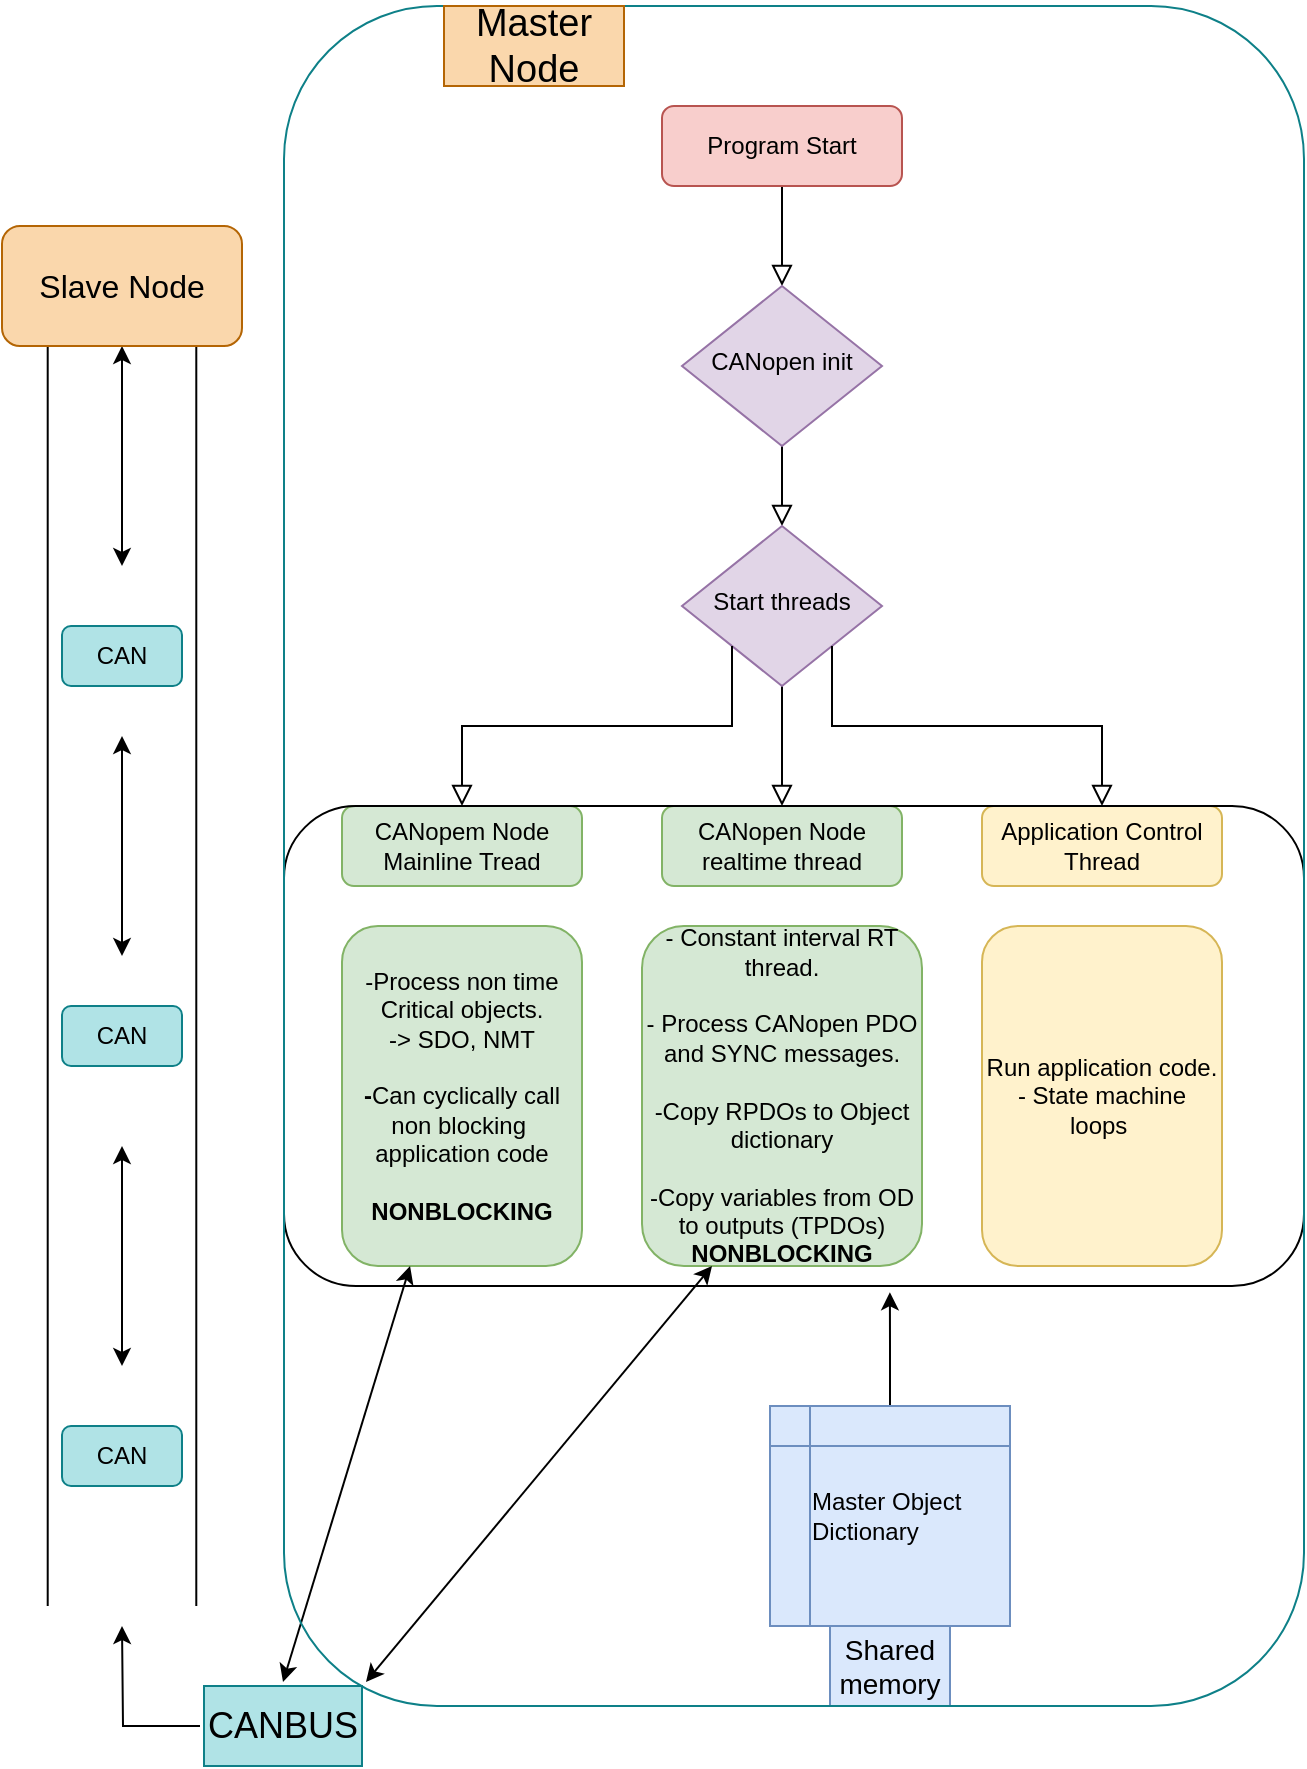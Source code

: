 <mxfile version="13.0.3" type="device"><diagram id="C5RBs43oDa-KdzZeNtuy" name="Page-1"><mxGraphModel dx="946" dy="653" grid="1" gridSize="10" guides="1" tooltips="1" connect="1" arrows="1" fold="1" page="1" pageScale="1" pageWidth="827" pageHeight="1169" math="0" shadow="0"><root><mxCell id="WIyWlLk6GJQsqaUBKTNV-0"/><mxCell id="WIyWlLk6GJQsqaUBKTNV-1" parent="WIyWlLk6GJQsqaUBKTNV-0"/><mxCell id="WIyWlLk6GJQsqaUBKTNV-2" value="" style="rounded=0;html=1;jettySize=auto;orthogonalLoop=1;fontSize=11;endArrow=block;endFill=0;endSize=8;strokeWidth=1;shadow=0;labelBackgroundColor=none;edgeStyle=orthogonalEdgeStyle;" parent="WIyWlLk6GJQsqaUBKTNV-1" source="WIyWlLk6GJQsqaUBKTNV-3" target="WIyWlLk6GJQsqaUBKTNV-6" edge="1"><mxGeometry relative="1" as="geometry"/></mxCell><mxCell id="WIyWlLk6GJQsqaUBKTNV-3" value="Program Start" style="rounded=1;whiteSpace=wrap;html=1;fontSize=12;glass=0;strokeWidth=1;shadow=0;fillColor=#f8cecc;strokeColor=#b85450;" parent="WIyWlLk6GJQsqaUBKTNV-1" vertex="1"><mxGeometry x="369" y="170" width="120" height="40" as="geometry"/></mxCell><mxCell id="WIyWlLk6GJQsqaUBKTNV-4" value="" style="rounded=0;html=1;jettySize=auto;orthogonalLoop=1;fontSize=11;endArrow=block;endFill=0;endSize=8;strokeWidth=1;shadow=0;labelBackgroundColor=none;edgeStyle=orthogonalEdgeStyle;" parent="WIyWlLk6GJQsqaUBKTNV-1" source="WIyWlLk6GJQsqaUBKTNV-6" target="WIyWlLk6GJQsqaUBKTNV-10" edge="1"><mxGeometry y="20" relative="1" as="geometry"><mxPoint as="offset"/></mxGeometry></mxCell><mxCell id="WIyWlLk6GJQsqaUBKTNV-6" value="CANopen init" style="rhombus;whiteSpace=wrap;html=1;shadow=0;fontFamily=Helvetica;fontSize=12;align=center;strokeWidth=1;spacing=6;spacingTop=-4;fillColor=#e1d5e7;strokeColor=#9673a6;" parent="WIyWlLk6GJQsqaUBKTNV-1" vertex="1"><mxGeometry x="379" y="260" width="100" height="80" as="geometry"/></mxCell><mxCell id="WIyWlLk6GJQsqaUBKTNV-8" value="" style="rounded=0;html=1;jettySize=auto;orthogonalLoop=1;fontSize=11;endArrow=block;endFill=0;endSize=8;strokeWidth=1;shadow=0;labelBackgroundColor=none;edgeStyle=orthogonalEdgeStyle;" parent="WIyWlLk6GJQsqaUBKTNV-1" source="WIyWlLk6GJQsqaUBKTNV-10" target="WIyWlLk6GJQsqaUBKTNV-11" edge="1"><mxGeometry x="0.333" y="20" relative="1" as="geometry"><mxPoint as="offset"/></mxGeometry></mxCell><mxCell id="WIyWlLk6GJQsqaUBKTNV-10" value="Start threads" style="rhombus;whiteSpace=wrap;html=1;shadow=0;fontFamily=Helvetica;fontSize=12;align=center;strokeWidth=1;spacing=6;spacingTop=-4;fillColor=#e1d5e7;strokeColor=#9673a6;" parent="WIyWlLk6GJQsqaUBKTNV-1" vertex="1"><mxGeometry x="379" y="380" width="100" height="80" as="geometry"/></mxCell><mxCell id="WIyWlLk6GJQsqaUBKTNV-11" value="CANopen Node realtime thread" style="rounded=1;whiteSpace=wrap;html=1;fontSize=12;glass=0;strokeWidth=1;shadow=0;fillColor=#d5e8d4;strokeColor=#82b366;" parent="WIyWlLk6GJQsqaUBKTNV-1" vertex="1"><mxGeometry x="369" y="520" width="120" height="40" as="geometry"/></mxCell><mxCell id="Jl9PHBGmUQqDz7LVX8Lw-0" value="" style="rounded=0;html=1;jettySize=auto;orthogonalLoop=1;fontSize=11;endArrow=block;endFill=0;endSize=8;strokeWidth=1;shadow=0;labelBackgroundColor=none;edgeStyle=orthogonalEdgeStyle;exitX=1;exitY=1;exitDx=0;exitDy=0;entryX=0.5;entryY=0;entryDx=0;entryDy=0;" parent="WIyWlLk6GJQsqaUBKTNV-1" source="WIyWlLk6GJQsqaUBKTNV-10" target="Jl9PHBGmUQqDz7LVX8Lw-3" edge="1"><mxGeometry x="0.143" y="66" relative="1" as="geometry"><mxPoint x="65" y="-56" as="offset"/><mxPoint x="439" y="470" as="sourcePoint"/><mxPoint x="539" y="520" as="targetPoint"/><Array as="points"><mxPoint x="454" y="480"/><mxPoint x="589" y="480"/></Array></mxGeometry></mxCell><mxCell id="Jl9PHBGmUQqDz7LVX8Lw-3" value="Application Control Thread" style="rounded=1;whiteSpace=wrap;html=1;fontSize=12;glass=0;strokeWidth=1;shadow=0;fillColor=#fff2cc;strokeColor=#d6b656;" parent="WIyWlLk6GJQsqaUBKTNV-1" vertex="1"><mxGeometry x="529" y="520" width="120" height="40" as="geometry"/></mxCell><mxCell id="Jl9PHBGmUQqDz7LVX8Lw-4" value="CANopem Node Mainline Tread" style="rounded=1;whiteSpace=wrap;html=1;fontSize=12;glass=0;strokeWidth=1;shadow=0;fillColor=#d5e8d4;strokeColor=#82b366;" parent="WIyWlLk6GJQsqaUBKTNV-1" vertex="1"><mxGeometry x="209" y="520" width="120" height="40" as="geometry"/></mxCell><mxCell id="Jl9PHBGmUQqDz7LVX8Lw-5" value="" style="rounded=0;html=1;jettySize=auto;orthogonalLoop=1;fontSize=11;endArrow=block;endFill=0;endSize=8;strokeWidth=1;shadow=0;labelBackgroundColor=none;edgeStyle=orthogonalEdgeStyle;exitX=0;exitY=1;exitDx=0;exitDy=0;entryX=0.5;entryY=0;entryDx=0;entryDy=0;" parent="WIyWlLk6GJQsqaUBKTNV-1" source="WIyWlLk6GJQsqaUBKTNV-10" target="Jl9PHBGmUQqDz7LVX8Lw-4" edge="1"><mxGeometry x="0.143" y="66" relative="1" as="geometry"><mxPoint x="65" y="-56" as="offset"/><mxPoint x="464" y="450" as="sourcePoint"/><mxPoint x="549" y="530" as="targetPoint"/><Array as="points"><mxPoint x="404" y="480"/><mxPoint x="269" y="480"/></Array></mxGeometry></mxCell><mxCell id="Jl9PHBGmUQqDz7LVX8Lw-7" value="&lt;span style=&quot;font-weight: normal&quot;&gt;-Process non time Critical objects.&lt;/span&gt;&lt;br&gt;&lt;span style=&quot;font-weight: normal&quot;&gt;-&amp;gt; SDO, NMT&lt;/span&gt;&lt;br&gt;&lt;br&gt;-&lt;span style=&quot;font-weight: normal&quot;&gt;Can cyclically call non blocking&amp;nbsp; application code&lt;/span&gt;&lt;br&gt;&lt;br&gt;NONBLOCKING" style="rounded=1;whiteSpace=wrap;html=1;fontStyle=1;fillColor=#d5e8d4;strokeColor=#82b366;" parent="WIyWlLk6GJQsqaUBKTNV-1" vertex="1"><mxGeometry x="209" y="580" width="120" height="170" as="geometry"/></mxCell><mxCell id="Jl9PHBGmUQqDz7LVX8Lw-8" value="- Constant interval RT thread.&lt;br&gt;&lt;br&gt;- Process CANopen PDO and SYNC messages.&lt;br&gt;&lt;br&gt;-Copy RPDOs to Object dictionary&lt;br&gt;&lt;br&gt;-Copy variables from OD to outputs (TPDOs)&lt;br&gt;&lt;b&gt;NONBLOCKING&lt;/b&gt;" style="rounded=1;whiteSpace=wrap;html=1;fillColor=#d5e8d4;strokeColor=#82b366;" parent="WIyWlLk6GJQsqaUBKTNV-1" vertex="1"><mxGeometry x="359" y="580" width="140" height="170" as="geometry"/></mxCell><mxCell id="Jl9PHBGmUQqDz7LVX8Lw-9" value="Run application code.&lt;br&gt;- State machine loops&amp;nbsp;" style="rounded=1;whiteSpace=wrap;html=1;fillColor=#fff2cc;strokeColor=#d6b656;" parent="WIyWlLk6GJQsqaUBKTNV-1" vertex="1"><mxGeometry x="529" y="580" width="120" height="170" as="geometry"/></mxCell><mxCell id="oeeCLwtTft2FakPrY_XE-3" style="edgeStyle=orthogonalEdgeStyle;rounded=0;orthogonalLoop=1;jettySize=auto;html=1;entryX=0.594;entryY=1.013;entryDx=0;entryDy=0;entryPerimeter=0;" parent="WIyWlLk6GJQsqaUBKTNV-1" source="Jl9PHBGmUQqDz7LVX8Lw-12" target="oeeCLwtTft2FakPrY_XE-2" edge="1"><mxGeometry relative="1" as="geometry"/></mxCell><mxCell id="Jl9PHBGmUQqDz7LVX8Lw-12" value="Master Object&amp;nbsp;&lt;br&gt;&lt;div style=&quot;text-align: left&quot;&gt;&lt;span&gt;Dictionary&lt;/span&gt;&lt;/div&gt;" style="shape=internalStorage;whiteSpace=wrap;html=1;backgroundOutline=1;fillColor=#dae8fc;strokeColor=#6c8ebf;" parent="WIyWlLk6GJQsqaUBKTNV-1" vertex="1"><mxGeometry x="423" y="820" width="120" height="110" as="geometry"/></mxCell><mxCell id="Jl9PHBGmUQqDz7LVX8Lw-13" value="&lt;font style=&quot;font-size: 14px&quot;&gt;Shared memory&lt;/font&gt;" style="text;html=1;strokeColor=#6c8ebf;fillColor=#dae8fc;align=center;verticalAlign=middle;whiteSpace=wrap;rounded=0;perimeterSpacing=6;" parent="WIyWlLk6GJQsqaUBKTNV-1" vertex="1"><mxGeometry x="453" y="930" width="60" height="40" as="geometry"/></mxCell><mxCell id="Jl9PHBGmUQqDz7LVX8Lw-16" value="" style="shape=link;html=1;width=74.286;" parent="WIyWlLk6GJQsqaUBKTNV-1" edge="1"><mxGeometry width="50" height="50" relative="1" as="geometry"><mxPoint x="99" y="920" as="sourcePoint"/><mxPoint x="99" y="290" as="targetPoint"/></mxGeometry></mxCell><mxCell id="Jl9PHBGmUQqDz7LVX8Lw-19" style="edgeStyle=orthogonalEdgeStyle;rounded=0;orthogonalLoop=1;jettySize=auto;html=1;exitX=0;exitY=0.5;exitDx=0;exitDy=0;" parent="WIyWlLk6GJQsqaUBKTNV-1" source="Jl9PHBGmUQqDz7LVX8Lw-17" edge="1"><mxGeometry relative="1" as="geometry"><mxPoint x="99" y="930.0" as="targetPoint"/></mxGeometry></mxCell><mxCell id="Jl9PHBGmUQqDz7LVX8Lw-17" value="&lt;font style=&quot;font-size: 18px&quot;&gt;CANBUS&lt;/font&gt;" style="text;html=1;strokeColor=#0e8088;fillColor=#b0e3e6;align=center;verticalAlign=middle;whiteSpace=wrap;rounded=0;strokeWidth=1;perimeterSpacing=2;" parent="WIyWlLk6GJQsqaUBKTNV-1" vertex="1"><mxGeometry x="140" y="960" width="79" height="40" as="geometry"/></mxCell><mxCell id="Jl9PHBGmUQqDz7LVX8Lw-20" value="" style="endArrow=classic;startArrow=classic;html=1;" parent="WIyWlLk6GJQsqaUBKTNV-1" edge="1"><mxGeometry width="50" height="50" relative="1" as="geometry"><mxPoint x="99" y="400" as="sourcePoint"/><mxPoint x="99" y="290" as="targetPoint"/></mxGeometry></mxCell><mxCell id="Jl9PHBGmUQqDz7LVX8Lw-22" value="" style="endArrow=classic;startArrow=classic;html=1;" parent="WIyWlLk6GJQsqaUBKTNV-1" edge="1"><mxGeometry width="50" height="50" relative="1" as="geometry"><mxPoint x="99" y="595" as="sourcePoint"/><mxPoint x="99" y="485" as="targetPoint"/></mxGeometry></mxCell><mxCell id="Jl9PHBGmUQqDz7LVX8Lw-23" value="" style="endArrow=classic;startArrow=classic;html=1;" parent="WIyWlLk6GJQsqaUBKTNV-1" edge="1"><mxGeometry width="50" height="50" relative="1" as="geometry"><mxPoint x="99" y="800" as="sourcePoint"/><mxPoint x="99" y="690" as="targetPoint"/></mxGeometry></mxCell><mxCell id="Jl9PHBGmUQqDz7LVX8Lw-26" value="CAN" style="rounded=1;whiteSpace=wrap;html=1;fillColor=#b0e3e6;strokeColor=#0e8088;" parent="WIyWlLk6GJQsqaUBKTNV-1" vertex="1"><mxGeometry x="69" y="430" width="60" height="30" as="geometry"/></mxCell><mxCell id="Jl9PHBGmUQqDz7LVX8Lw-28" value="CAN" style="rounded=1;whiteSpace=wrap;html=1;fillColor=#b0e3e6;strokeColor=#0e8088;" parent="WIyWlLk6GJQsqaUBKTNV-1" vertex="1"><mxGeometry x="69" y="620" width="60" height="30" as="geometry"/></mxCell><mxCell id="Jl9PHBGmUQqDz7LVX8Lw-29" value="CAN" style="rounded=1;whiteSpace=wrap;html=1;fillColor=#b0e3e6;strokeColor=#0e8088;" parent="WIyWlLk6GJQsqaUBKTNV-1" vertex="1"><mxGeometry x="69" y="830" width="60" height="30" as="geometry"/></mxCell><mxCell id="Jl9PHBGmUQqDz7LVX8Lw-33" value="" style="endArrow=classic;startArrow=classic;html=1;entryX=0.5;entryY=0;entryDx=0;entryDy=0;" parent="WIyWlLk6GJQsqaUBKTNV-1" source="Jl9PHBGmUQqDz7LVX8Lw-7" target="Jl9PHBGmUQqDz7LVX8Lw-17" edge="1"><mxGeometry width="50" height="50" relative="1" as="geometry"><mxPoint x="419" y="640" as="sourcePoint"/><mxPoint x="159" y="940" as="targetPoint"/></mxGeometry></mxCell><mxCell id="Jl9PHBGmUQqDz7LVX8Lw-34" value="" style="endArrow=classic;startArrow=classic;html=1;entryX=0.25;entryY=1;entryDx=0;entryDy=0;exitX=1;exitY=0;exitDx=0;exitDy=0;" parent="WIyWlLk6GJQsqaUBKTNV-1" source="Jl9PHBGmUQqDz7LVX8Lw-17" target="Jl9PHBGmUQqDz7LVX8Lw-8" edge="1"><mxGeometry width="50" height="50" relative="1" as="geometry"><mxPoint x="189" y="950" as="sourcePoint"/><mxPoint x="469" y="590" as="targetPoint"/></mxGeometry></mxCell><mxCell id="oeeCLwtTft2FakPrY_XE-2" value="" style="rounded=1;whiteSpace=wrap;html=1;strokeColor=#000000;strokeWidth=1;fillColor=none;gradientColor=#ffffff;" parent="WIyWlLk6GJQsqaUBKTNV-1" vertex="1"><mxGeometry x="180" y="520" width="510" height="240" as="geometry"/></mxCell><mxCell id="oeeCLwtTft2FakPrY_XE-4" value="&lt;font style=&quot;font-size: 16px&quot;&gt;Slave Node&lt;/font&gt;" style="rounded=1;whiteSpace=wrap;html=1;strokeColor=#b46504;strokeWidth=1;fillColor=#fad7ac;" parent="WIyWlLk6GJQsqaUBKTNV-1" vertex="1"><mxGeometry x="39" y="230" width="120" height="60" as="geometry"/></mxCell><mxCell id="oeeCLwtTft2FakPrY_XE-5" value="" style="rounded=1;whiteSpace=wrap;html=1;strokeColor=#0e8088;strokeWidth=1;fillColor=none;gradientColor=#ffffff;" parent="WIyWlLk6GJQsqaUBKTNV-1" vertex="1"><mxGeometry x="180" y="120" width="510" height="850" as="geometry"/></mxCell><mxCell id="oeeCLwtTft2FakPrY_XE-6" value="&lt;font style=&quot;font-size: 19px&quot;&gt;Master Node&lt;/font&gt;" style="text;html=1;align=center;verticalAlign=middle;whiteSpace=wrap;rounded=0;perimeterSpacing=1;strokeColor=#b46504;fillColor=#fad7ac;" parent="WIyWlLk6GJQsqaUBKTNV-1" vertex="1"><mxGeometry x="260" y="120" width="90" height="40" as="geometry"/></mxCell></root></mxGraphModel></diagram></mxfile>